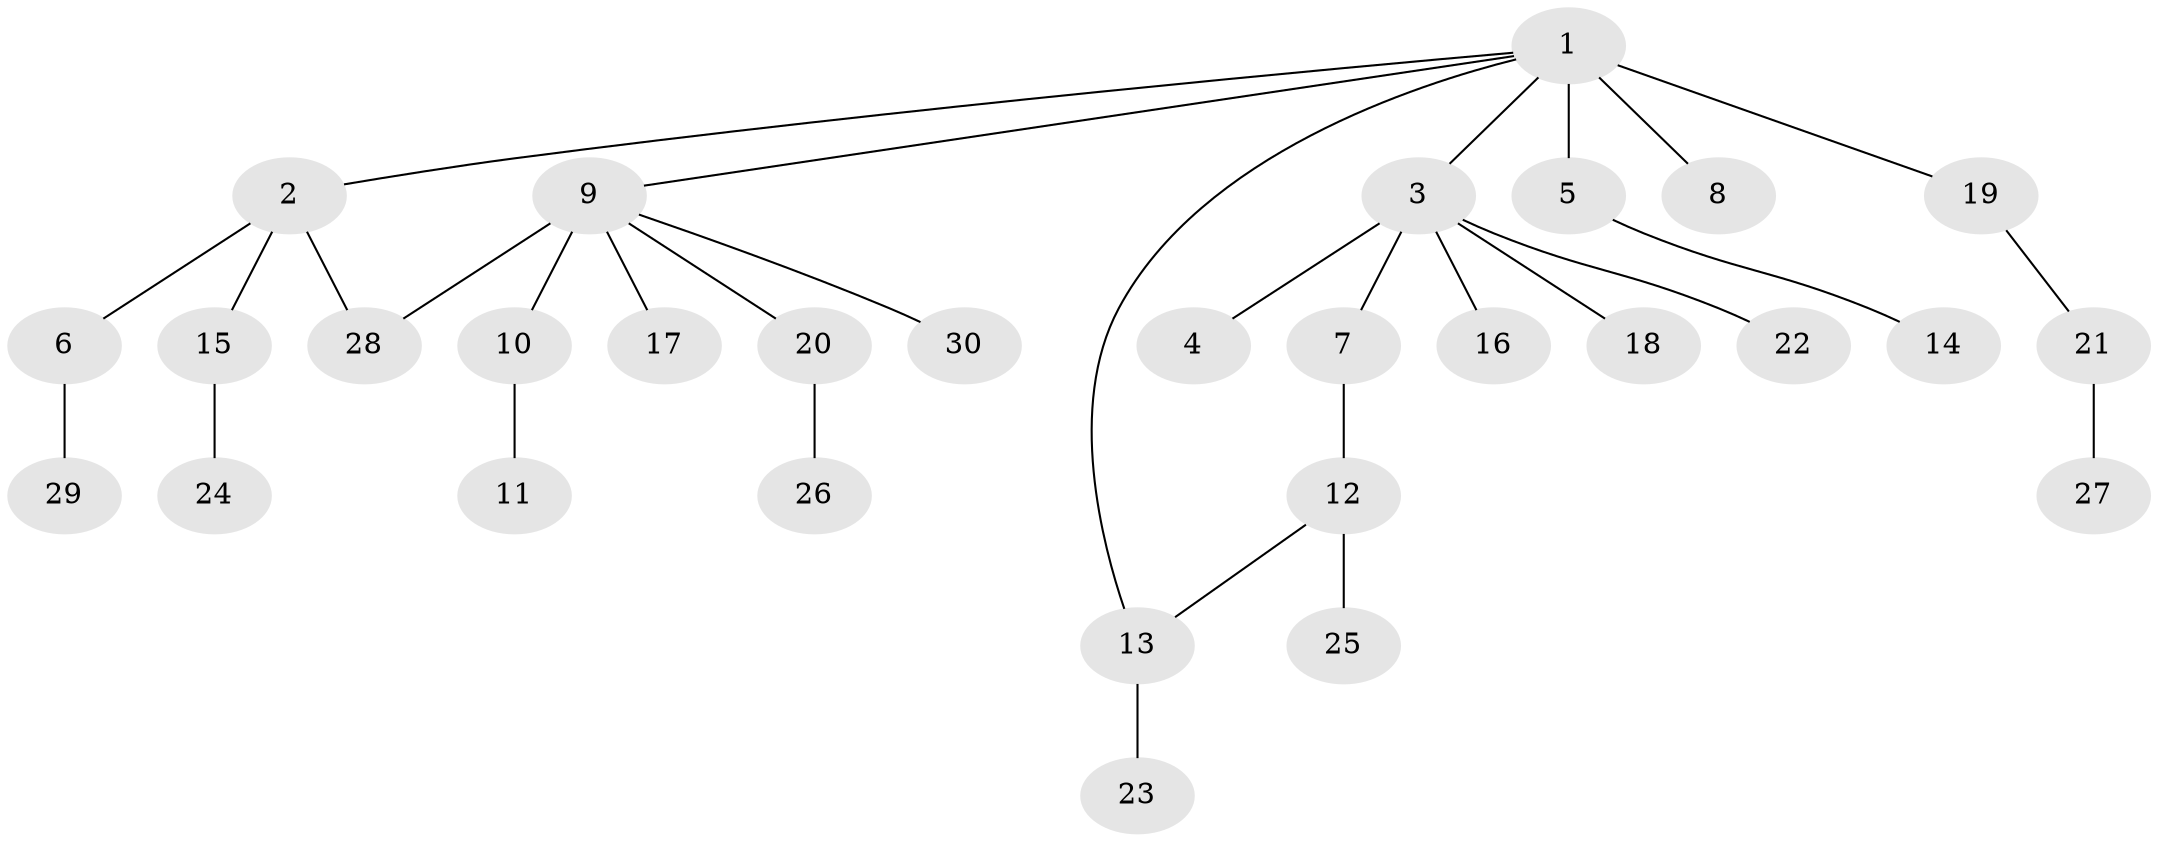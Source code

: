 // original degree distribution, {14: 0.017543859649122806, 5: 0.03508771929824561, 8: 0.017543859649122806, 1: 0.631578947368421, 3: 0.08771929824561403, 2: 0.15789473684210525, 9: 0.017543859649122806, 4: 0.03508771929824561}
// Generated by graph-tools (version 1.1) at 2025/35/03/09/25 02:35:39]
// undirected, 30 vertices, 31 edges
graph export_dot {
graph [start="1"]
  node [color=gray90,style=filled];
  1;
  2;
  3;
  4;
  5;
  6;
  7;
  8;
  9;
  10;
  11;
  12;
  13;
  14;
  15;
  16;
  17;
  18;
  19;
  20;
  21;
  22;
  23;
  24;
  25;
  26;
  27;
  28;
  29;
  30;
  1 -- 2 [weight=1.0];
  1 -- 3 [weight=1.0];
  1 -- 5 [weight=6.0];
  1 -- 8 [weight=1.0];
  1 -- 9 [weight=1.0];
  1 -- 13 [weight=1.0];
  1 -- 19 [weight=1.0];
  2 -- 6 [weight=1.0];
  2 -- 15 [weight=1.0];
  2 -- 28 [weight=1.0];
  3 -- 4 [weight=1.0];
  3 -- 7 [weight=1.0];
  3 -- 16 [weight=1.0];
  3 -- 18 [weight=1.0];
  3 -- 22 [weight=1.0];
  5 -- 14 [weight=1.0];
  6 -- 29 [weight=1.0];
  7 -- 12 [weight=2.0];
  9 -- 10 [weight=1.0];
  9 -- 17 [weight=1.0];
  9 -- 20 [weight=1.0];
  9 -- 28 [weight=3.0];
  9 -- 30 [weight=1.0];
  10 -- 11 [weight=1.0];
  12 -- 13 [weight=1.0];
  12 -- 25 [weight=1.0];
  13 -- 23 [weight=1.0];
  15 -- 24 [weight=1.0];
  19 -- 21 [weight=1.0];
  20 -- 26 [weight=1.0];
  21 -- 27 [weight=2.0];
}
